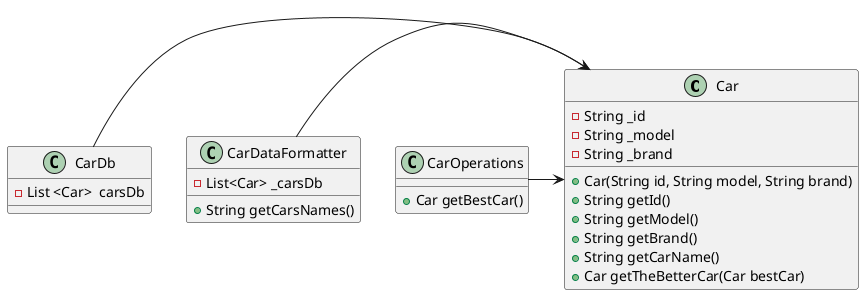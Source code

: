 @startuml
class Car{
    - String _id
    - String _model
    - String _brand
    + Car(String id, String model, String brand)
    + String getId()
    + String getModel()
    + String getBrand()
    + String getCarName()
    + Car getTheBetterCar(Car bestCar)
}

class CarDataFormatter{
    - List<Car> _carsDb
    +  String getCarsNames()
}
class CarDb{
    - List <Car>  carsDb
}
class CarOperations{
    + Car getBestCar()
}

CarDb -> Car
CarDataFormatter -> Car
CarOperations -> Car

@enduml